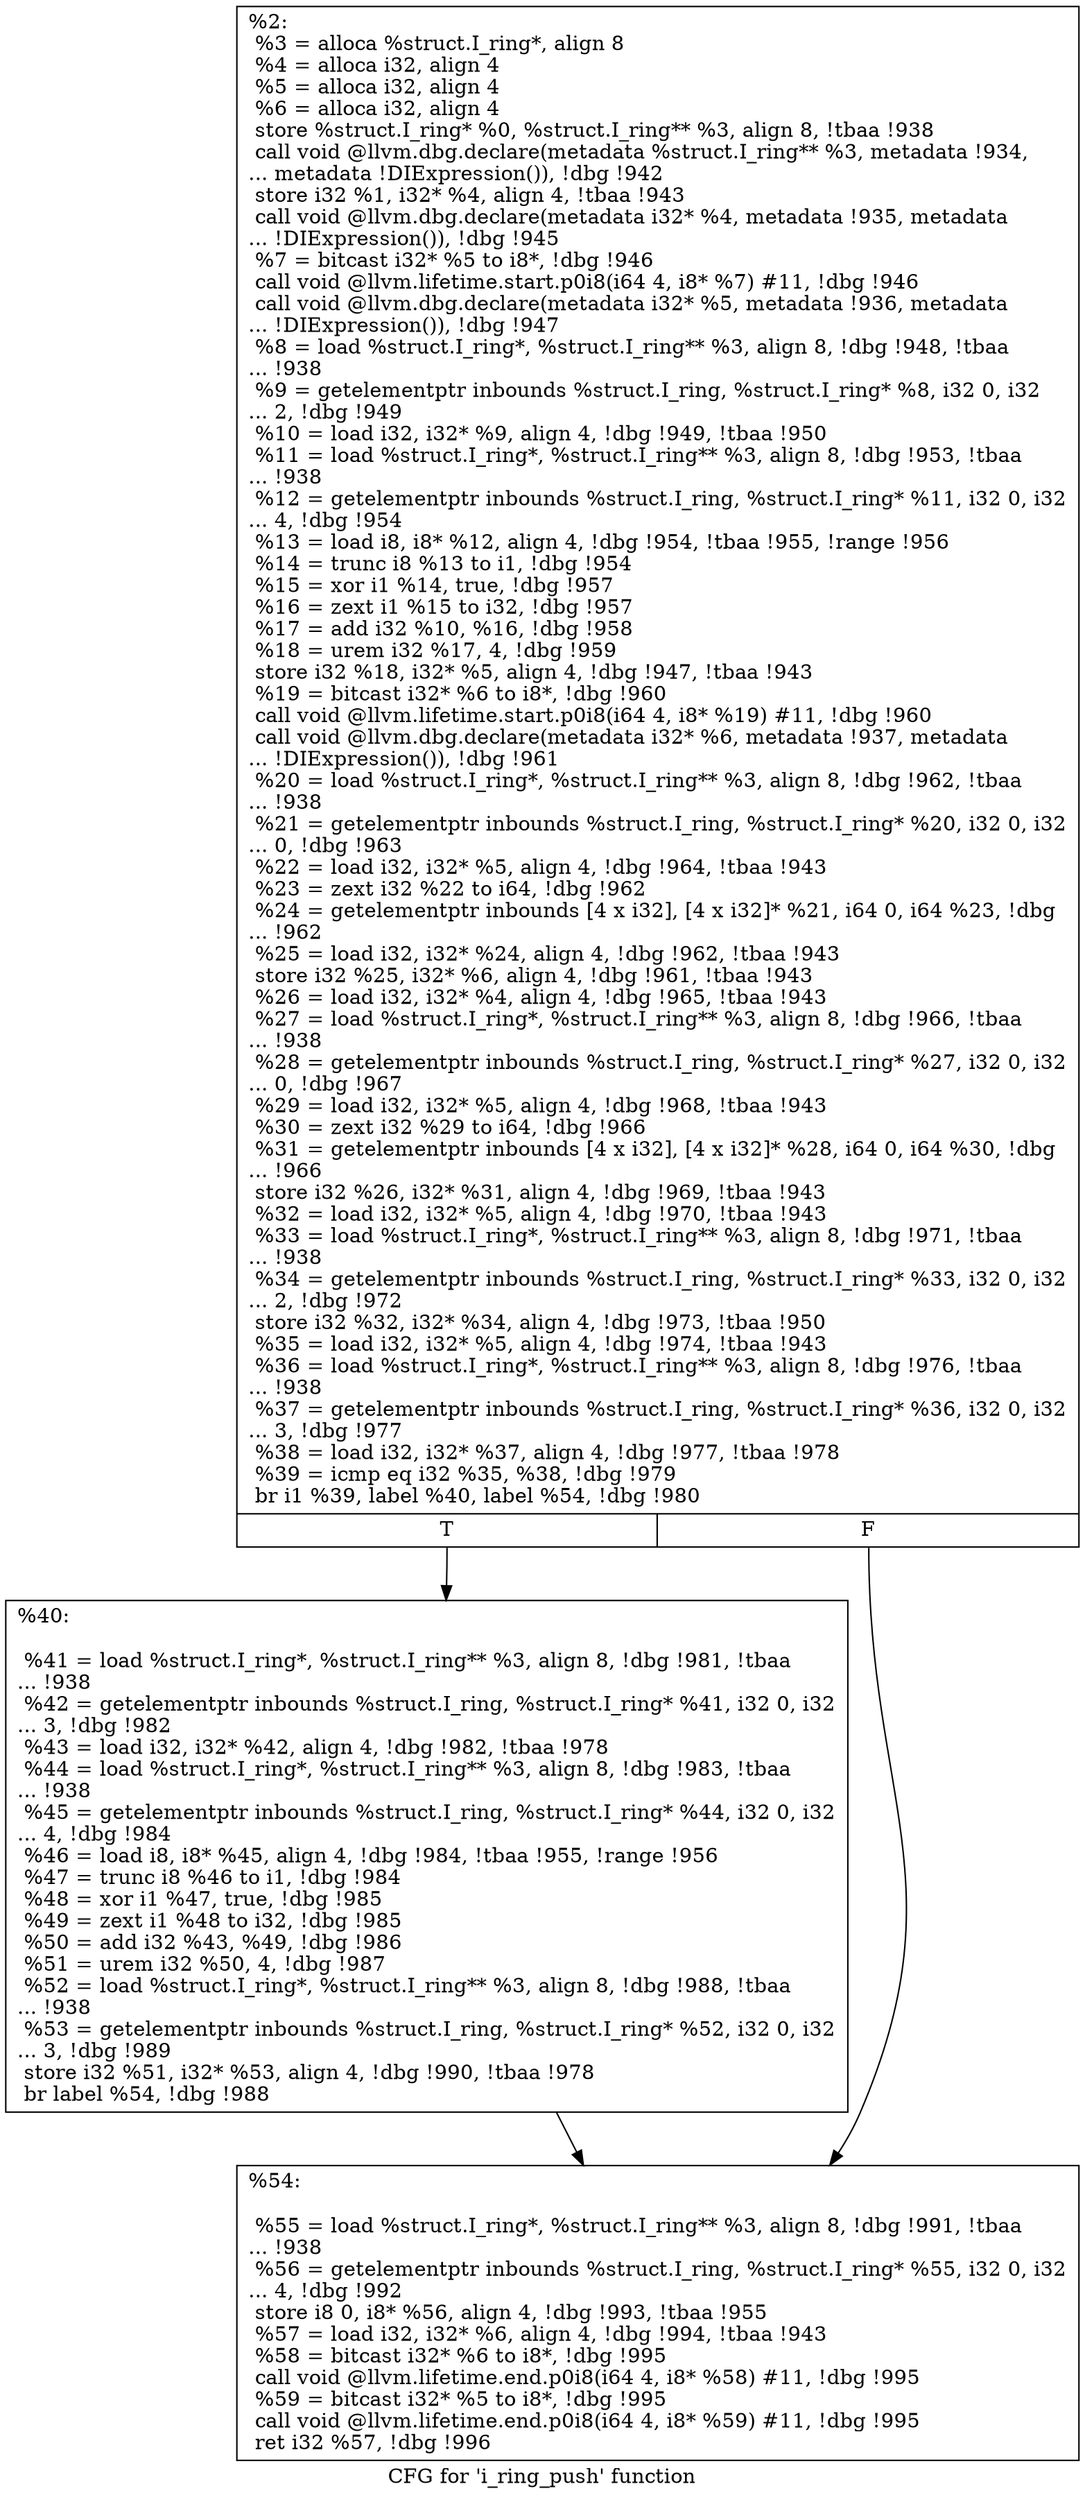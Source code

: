 digraph "CFG for 'i_ring_push' function" {
	label="CFG for 'i_ring_push' function";

	Node0x25070a0 [shape=record,label="{%2:\l  %3 = alloca %struct.I_ring*, align 8\l  %4 = alloca i32, align 4\l  %5 = alloca i32, align 4\l  %6 = alloca i32, align 4\l  store %struct.I_ring* %0, %struct.I_ring** %3, align 8, !tbaa !938\l  call void @llvm.dbg.declare(metadata %struct.I_ring** %3, metadata !934,\l... metadata !DIExpression()), !dbg !942\l  store i32 %1, i32* %4, align 4, !tbaa !943\l  call void @llvm.dbg.declare(metadata i32* %4, metadata !935, metadata\l... !DIExpression()), !dbg !945\l  %7 = bitcast i32* %5 to i8*, !dbg !946\l  call void @llvm.lifetime.start.p0i8(i64 4, i8* %7) #11, !dbg !946\l  call void @llvm.dbg.declare(metadata i32* %5, metadata !936, metadata\l... !DIExpression()), !dbg !947\l  %8 = load %struct.I_ring*, %struct.I_ring** %3, align 8, !dbg !948, !tbaa\l... !938\l  %9 = getelementptr inbounds %struct.I_ring, %struct.I_ring* %8, i32 0, i32\l... 2, !dbg !949\l  %10 = load i32, i32* %9, align 4, !dbg !949, !tbaa !950\l  %11 = load %struct.I_ring*, %struct.I_ring** %3, align 8, !dbg !953, !tbaa\l... !938\l  %12 = getelementptr inbounds %struct.I_ring, %struct.I_ring* %11, i32 0, i32\l... 4, !dbg !954\l  %13 = load i8, i8* %12, align 4, !dbg !954, !tbaa !955, !range !956\l  %14 = trunc i8 %13 to i1, !dbg !954\l  %15 = xor i1 %14, true, !dbg !957\l  %16 = zext i1 %15 to i32, !dbg !957\l  %17 = add i32 %10, %16, !dbg !958\l  %18 = urem i32 %17, 4, !dbg !959\l  store i32 %18, i32* %5, align 4, !dbg !947, !tbaa !943\l  %19 = bitcast i32* %6 to i8*, !dbg !960\l  call void @llvm.lifetime.start.p0i8(i64 4, i8* %19) #11, !dbg !960\l  call void @llvm.dbg.declare(metadata i32* %6, metadata !937, metadata\l... !DIExpression()), !dbg !961\l  %20 = load %struct.I_ring*, %struct.I_ring** %3, align 8, !dbg !962, !tbaa\l... !938\l  %21 = getelementptr inbounds %struct.I_ring, %struct.I_ring* %20, i32 0, i32\l... 0, !dbg !963\l  %22 = load i32, i32* %5, align 4, !dbg !964, !tbaa !943\l  %23 = zext i32 %22 to i64, !dbg !962\l  %24 = getelementptr inbounds [4 x i32], [4 x i32]* %21, i64 0, i64 %23, !dbg\l... !962\l  %25 = load i32, i32* %24, align 4, !dbg !962, !tbaa !943\l  store i32 %25, i32* %6, align 4, !dbg !961, !tbaa !943\l  %26 = load i32, i32* %4, align 4, !dbg !965, !tbaa !943\l  %27 = load %struct.I_ring*, %struct.I_ring** %3, align 8, !dbg !966, !tbaa\l... !938\l  %28 = getelementptr inbounds %struct.I_ring, %struct.I_ring* %27, i32 0, i32\l... 0, !dbg !967\l  %29 = load i32, i32* %5, align 4, !dbg !968, !tbaa !943\l  %30 = zext i32 %29 to i64, !dbg !966\l  %31 = getelementptr inbounds [4 x i32], [4 x i32]* %28, i64 0, i64 %30, !dbg\l... !966\l  store i32 %26, i32* %31, align 4, !dbg !969, !tbaa !943\l  %32 = load i32, i32* %5, align 4, !dbg !970, !tbaa !943\l  %33 = load %struct.I_ring*, %struct.I_ring** %3, align 8, !dbg !971, !tbaa\l... !938\l  %34 = getelementptr inbounds %struct.I_ring, %struct.I_ring* %33, i32 0, i32\l... 2, !dbg !972\l  store i32 %32, i32* %34, align 4, !dbg !973, !tbaa !950\l  %35 = load i32, i32* %5, align 4, !dbg !974, !tbaa !943\l  %36 = load %struct.I_ring*, %struct.I_ring** %3, align 8, !dbg !976, !tbaa\l... !938\l  %37 = getelementptr inbounds %struct.I_ring, %struct.I_ring* %36, i32 0, i32\l... 3, !dbg !977\l  %38 = load i32, i32* %37, align 4, !dbg !977, !tbaa !978\l  %39 = icmp eq i32 %35, %38, !dbg !979\l  br i1 %39, label %40, label %54, !dbg !980\l|{<s0>T|<s1>F}}"];
	Node0x25070a0:s0 -> Node0x2507940;
	Node0x25070a0:s1 -> Node0x2507990;
	Node0x2507940 [shape=record,label="{%40:\l\l  %41 = load %struct.I_ring*, %struct.I_ring** %3, align 8, !dbg !981, !tbaa\l... !938\l  %42 = getelementptr inbounds %struct.I_ring, %struct.I_ring* %41, i32 0, i32\l... 3, !dbg !982\l  %43 = load i32, i32* %42, align 4, !dbg !982, !tbaa !978\l  %44 = load %struct.I_ring*, %struct.I_ring** %3, align 8, !dbg !983, !tbaa\l... !938\l  %45 = getelementptr inbounds %struct.I_ring, %struct.I_ring* %44, i32 0, i32\l... 4, !dbg !984\l  %46 = load i8, i8* %45, align 4, !dbg !984, !tbaa !955, !range !956\l  %47 = trunc i8 %46 to i1, !dbg !984\l  %48 = xor i1 %47, true, !dbg !985\l  %49 = zext i1 %48 to i32, !dbg !985\l  %50 = add i32 %43, %49, !dbg !986\l  %51 = urem i32 %50, 4, !dbg !987\l  %52 = load %struct.I_ring*, %struct.I_ring** %3, align 8, !dbg !988, !tbaa\l... !938\l  %53 = getelementptr inbounds %struct.I_ring, %struct.I_ring* %52, i32 0, i32\l... 3, !dbg !989\l  store i32 %51, i32* %53, align 4, !dbg !990, !tbaa !978\l  br label %54, !dbg !988\l}"];
	Node0x2507940 -> Node0x2507990;
	Node0x2507990 [shape=record,label="{%54:\l\l  %55 = load %struct.I_ring*, %struct.I_ring** %3, align 8, !dbg !991, !tbaa\l... !938\l  %56 = getelementptr inbounds %struct.I_ring, %struct.I_ring* %55, i32 0, i32\l... 4, !dbg !992\l  store i8 0, i8* %56, align 4, !dbg !993, !tbaa !955\l  %57 = load i32, i32* %6, align 4, !dbg !994, !tbaa !943\l  %58 = bitcast i32* %6 to i8*, !dbg !995\l  call void @llvm.lifetime.end.p0i8(i64 4, i8* %58) #11, !dbg !995\l  %59 = bitcast i32* %5 to i8*, !dbg !995\l  call void @llvm.lifetime.end.p0i8(i64 4, i8* %59) #11, !dbg !995\l  ret i32 %57, !dbg !996\l}"];
}
